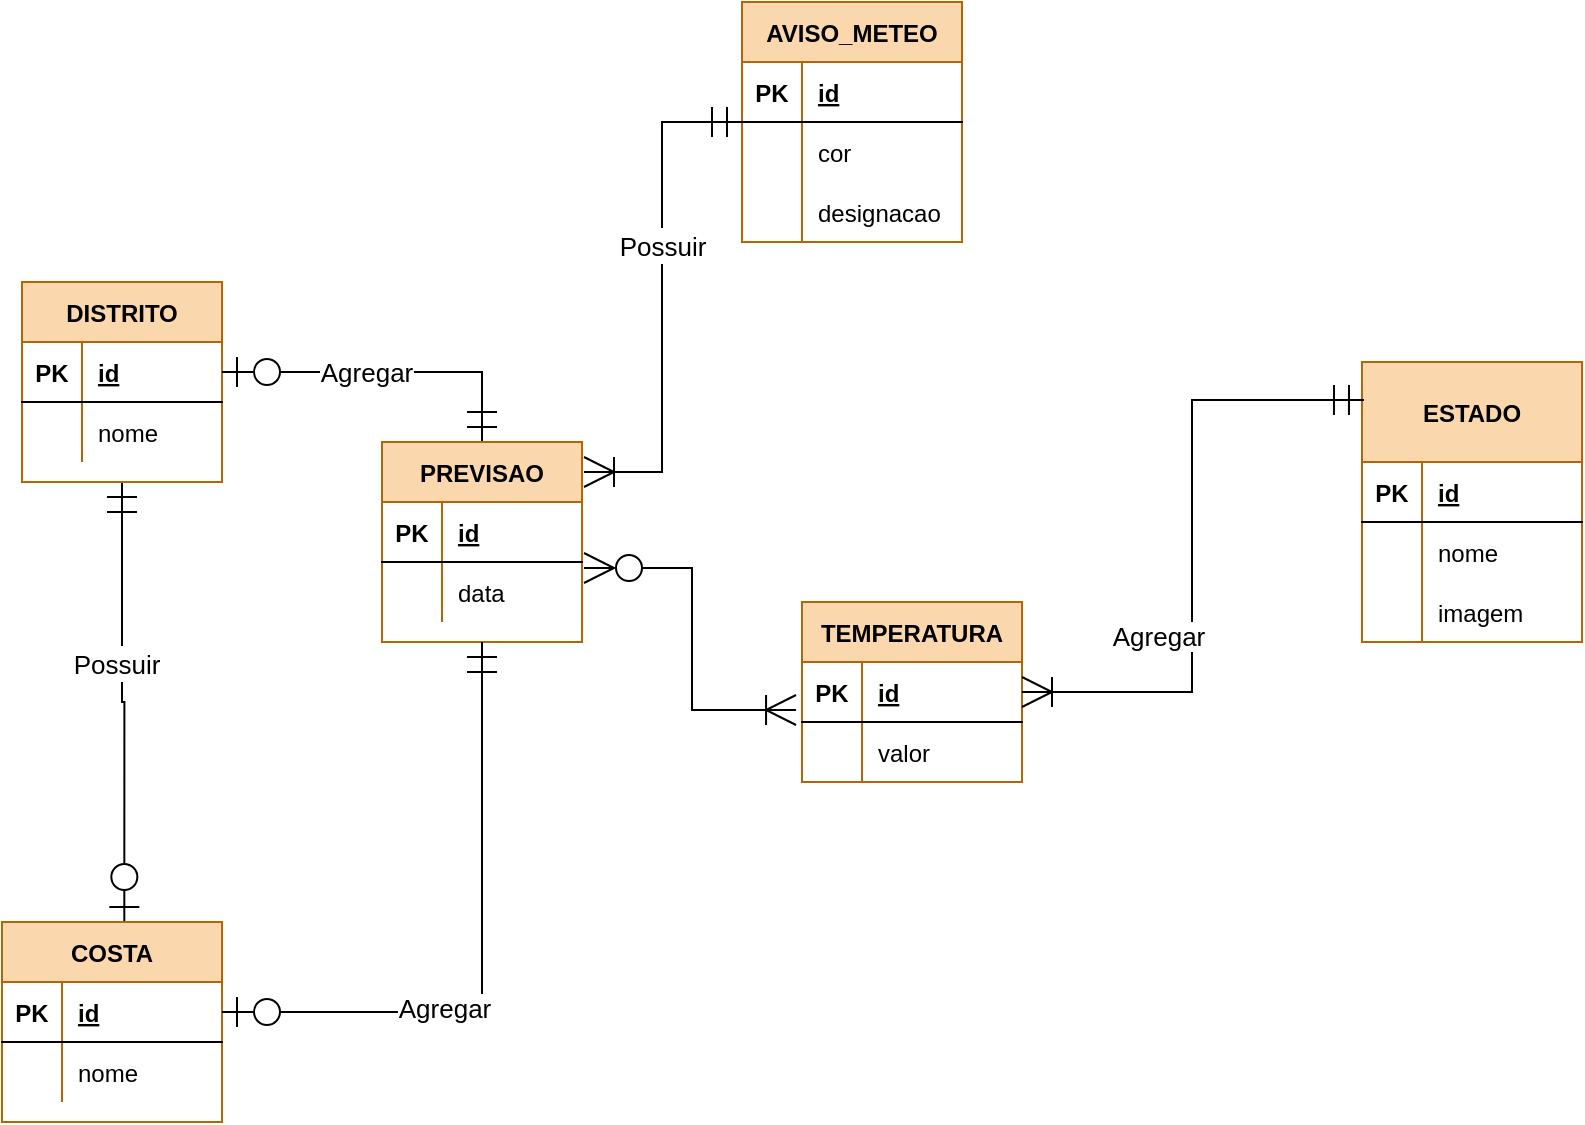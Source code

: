 <mxfile version="15.8.3" type="github">
  <diagram id="R2lEEEUBdFMjLlhIrx00" name="Page-1">
    <mxGraphModel dx="1166" dy="1707" grid="1" gridSize="10" guides="1" tooltips="1" connect="1" arrows="1" fold="1" page="1" pageScale="1" pageWidth="850" pageHeight="1100" math="0" shadow="0" extFonts="Permanent Marker^https://fonts.googleapis.com/css?family=Permanent+Marker">
      <root>
        <mxCell id="0" />
        <mxCell id="1" parent="0" />
        <mxCell id="a93w-s-5yZV4dtKltYFt-41" value="" style="edgeStyle=orthogonalEdgeStyle;rounded=0;orthogonalLoop=1;jettySize=auto;html=1;fontSize=15;startArrow=ERmandOne;startFill=0;endArrow=ERoneToMany;endFill=0;startSize=13;endSize=13;targetPerimeterSpacing=0;strokeWidth=1;entryX=1.01;entryY=0.15;entryDx=0;entryDy=0;entryPerimeter=0;" edge="1" parent="1" source="C-vyLk0tnHw3VtMMgP7b-13" target="a93w-s-5yZV4dtKltYFt-1">
          <mxGeometry relative="1" as="geometry" />
        </mxCell>
        <mxCell id="a93w-s-5yZV4dtKltYFt-43" value="&lt;font style=&quot;font-size: 13px&quot;&gt;Possuir&lt;/font&gt;" style="edgeLabel;html=1;align=center;verticalAlign=middle;resizable=0;points=[];fontSize=15;" vertex="1" connectable="0" parent="a93w-s-5yZV4dtKltYFt-41">
          <mxGeometry x="-0.242" y="3" relative="1" as="geometry">
            <mxPoint x="-3" y="4" as="offset" />
          </mxGeometry>
        </mxCell>
        <mxCell id="C-vyLk0tnHw3VtMMgP7b-13" value="AVISO_METEO" style="shape=table;startSize=30;container=1;collapsible=1;childLayout=tableLayout;fixedRows=1;rowLines=0;fontStyle=1;align=center;resizeLast=1;fillColor=#fad7ac;strokeColor=#b46504;" parent="1" vertex="1">
          <mxGeometry x="630" y="-30" width="110" height="120" as="geometry" />
        </mxCell>
        <mxCell id="C-vyLk0tnHw3VtMMgP7b-14" value="" style="shape=partialRectangle;collapsible=0;dropTarget=0;pointerEvents=0;fillColor=none;points=[[0,0.5],[1,0.5]];portConstraint=eastwest;top=0;left=0;right=0;bottom=1;" parent="C-vyLk0tnHw3VtMMgP7b-13" vertex="1">
          <mxGeometry y="30" width="110" height="30" as="geometry" />
        </mxCell>
        <mxCell id="C-vyLk0tnHw3VtMMgP7b-15" value="PK" style="shape=partialRectangle;overflow=hidden;connectable=0;fillColor=none;top=0;left=0;bottom=0;right=0;fontStyle=1;" parent="C-vyLk0tnHw3VtMMgP7b-14" vertex="1">
          <mxGeometry width="30" height="30" as="geometry">
            <mxRectangle width="30" height="30" as="alternateBounds" />
          </mxGeometry>
        </mxCell>
        <mxCell id="C-vyLk0tnHw3VtMMgP7b-16" value="id" style="shape=partialRectangle;overflow=hidden;connectable=0;fillColor=none;top=0;left=0;bottom=0;right=0;align=left;spacingLeft=6;fontStyle=5;" parent="C-vyLk0tnHw3VtMMgP7b-14" vertex="1">
          <mxGeometry x="30" width="80" height="30" as="geometry">
            <mxRectangle width="80" height="30" as="alternateBounds" />
          </mxGeometry>
        </mxCell>
        <mxCell id="C-vyLk0tnHw3VtMMgP7b-17" value="" style="shape=partialRectangle;collapsible=0;dropTarget=0;pointerEvents=0;fillColor=none;points=[[0,0.5],[1,0.5]];portConstraint=eastwest;top=0;left=0;right=0;bottom=0;" parent="C-vyLk0tnHw3VtMMgP7b-13" vertex="1">
          <mxGeometry y="60" width="110" height="30" as="geometry" />
        </mxCell>
        <mxCell id="C-vyLk0tnHw3VtMMgP7b-18" value="" style="shape=partialRectangle;overflow=hidden;connectable=0;fillColor=none;top=0;left=0;bottom=0;right=0;" parent="C-vyLk0tnHw3VtMMgP7b-17" vertex="1">
          <mxGeometry width="30" height="30" as="geometry">
            <mxRectangle width="30" height="30" as="alternateBounds" />
          </mxGeometry>
        </mxCell>
        <mxCell id="C-vyLk0tnHw3VtMMgP7b-19" value="cor" style="shape=partialRectangle;overflow=hidden;connectable=0;fillColor=none;top=0;left=0;bottom=0;right=0;align=left;spacingLeft=6;" parent="C-vyLk0tnHw3VtMMgP7b-17" vertex="1">
          <mxGeometry x="30" width="80" height="30" as="geometry">
            <mxRectangle width="80" height="30" as="alternateBounds" />
          </mxGeometry>
        </mxCell>
        <mxCell id="a93w-s-5yZV4dtKltYFt-60" style="shape=partialRectangle;collapsible=0;dropTarget=0;pointerEvents=0;fillColor=none;points=[[0,0.5],[1,0.5]];portConstraint=eastwest;top=0;left=0;right=0;bottom=0;" vertex="1" parent="C-vyLk0tnHw3VtMMgP7b-13">
          <mxGeometry y="90" width="110" height="30" as="geometry" />
        </mxCell>
        <mxCell id="a93w-s-5yZV4dtKltYFt-61" style="shape=partialRectangle;overflow=hidden;connectable=0;fillColor=none;top=0;left=0;bottom=0;right=0;" vertex="1" parent="a93w-s-5yZV4dtKltYFt-60">
          <mxGeometry width="30" height="30" as="geometry">
            <mxRectangle width="30" height="30" as="alternateBounds" />
          </mxGeometry>
        </mxCell>
        <mxCell id="a93w-s-5yZV4dtKltYFt-62" value="designacao" style="shape=partialRectangle;overflow=hidden;connectable=0;fillColor=none;top=0;left=0;bottom=0;right=0;align=left;spacingLeft=6;" vertex="1" parent="a93w-s-5yZV4dtKltYFt-60">
          <mxGeometry x="30" width="80" height="30" as="geometry">
            <mxRectangle width="80" height="30" as="alternateBounds" />
          </mxGeometry>
        </mxCell>
        <mxCell id="a93w-s-5yZV4dtKltYFt-39" style="edgeStyle=orthogonalEdgeStyle;rounded=0;orthogonalLoop=1;jettySize=auto;html=1;entryX=0.556;entryY=0;entryDx=0;entryDy=0;entryPerimeter=0;fontSize=15;startArrow=ERmandOne;startFill=0;endArrow=ERzeroToOne;endFill=0;startSize=13;endSize=13;targetPerimeterSpacing=0;strokeWidth=1;" edge="1" parent="1" source="C-vyLk0tnHw3VtMMgP7b-23" target="a93w-s-5yZV4dtKltYFt-9">
          <mxGeometry relative="1" as="geometry" />
        </mxCell>
        <mxCell id="a93w-s-5yZV4dtKltYFt-40" value="&lt;font style=&quot;font-size: 13px&quot;&gt;Possuir&lt;/font&gt;" style="edgeLabel;html=1;align=center;verticalAlign=middle;resizable=0;points=[];fontSize=15;" vertex="1" connectable="0" parent="a93w-s-5yZV4dtKltYFt-39">
          <mxGeometry x="-0.192" y="-3" relative="1" as="geometry">
            <mxPoint as="offset" />
          </mxGeometry>
        </mxCell>
        <mxCell id="C-vyLk0tnHw3VtMMgP7b-23" value="DISTRITO" style="shape=table;startSize=30;container=1;collapsible=1;childLayout=tableLayout;fixedRows=1;rowLines=0;fontStyle=1;align=center;resizeLast=1;fillColor=#fad7ac;strokeColor=#b46504;" parent="1" vertex="1">
          <mxGeometry x="270" y="110" width="100" height="100" as="geometry" />
        </mxCell>
        <mxCell id="C-vyLk0tnHw3VtMMgP7b-24" value="" style="shape=partialRectangle;collapsible=0;dropTarget=0;pointerEvents=0;fillColor=none;points=[[0,0.5],[1,0.5]];portConstraint=eastwest;top=0;left=0;right=0;bottom=1;" parent="C-vyLk0tnHw3VtMMgP7b-23" vertex="1">
          <mxGeometry y="30" width="100" height="30" as="geometry" />
        </mxCell>
        <mxCell id="C-vyLk0tnHw3VtMMgP7b-25" value="PK" style="shape=partialRectangle;overflow=hidden;connectable=0;fillColor=none;top=0;left=0;bottom=0;right=0;fontStyle=1;" parent="C-vyLk0tnHw3VtMMgP7b-24" vertex="1">
          <mxGeometry width="30" height="30" as="geometry">
            <mxRectangle width="30" height="30" as="alternateBounds" />
          </mxGeometry>
        </mxCell>
        <mxCell id="C-vyLk0tnHw3VtMMgP7b-26" value="id" style="shape=partialRectangle;overflow=hidden;connectable=0;fillColor=none;top=0;left=0;bottom=0;right=0;align=left;spacingLeft=6;fontStyle=5;" parent="C-vyLk0tnHw3VtMMgP7b-24" vertex="1">
          <mxGeometry x="30" width="70" height="30" as="geometry">
            <mxRectangle width="70" height="30" as="alternateBounds" />
          </mxGeometry>
        </mxCell>
        <mxCell id="C-vyLk0tnHw3VtMMgP7b-27" value="" style="shape=partialRectangle;collapsible=0;dropTarget=0;pointerEvents=0;fillColor=none;points=[[0,0.5],[1,0.5]];portConstraint=eastwest;top=0;left=0;right=0;bottom=0;" parent="C-vyLk0tnHw3VtMMgP7b-23" vertex="1">
          <mxGeometry y="60" width="100" height="30" as="geometry" />
        </mxCell>
        <mxCell id="C-vyLk0tnHw3VtMMgP7b-28" value="" style="shape=partialRectangle;overflow=hidden;connectable=0;fillColor=none;top=0;left=0;bottom=0;right=0;" parent="C-vyLk0tnHw3VtMMgP7b-27" vertex="1">
          <mxGeometry width="30" height="30" as="geometry">
            <mxRectangle width="30" height="30" as="alternateBounds" />
          </mxGeometry>
        </mxCell>
        <mxCell id="C-vyLk0tnHw3VtMMgP7b-29" value="nome" style="shape=partialRectangle;overflow=hidden;connectable=0;fillColor=none;top=0;left=0;bottom=0;right=0;align=left;spacingLeft=6;" parent="C-vyLk0tnHw3VtMMgP7b-27" vertex="1">
          <mxGeometry x="30" width="70" height="30" as="geometry">
            <mxRectangle width="70" height="30" as="alternateBounds" />
          </mxGeometry>
        </mxCell>
        <mxCell id="a93w-s-5yZV4dtKltYFt-44" style="edgeStyle=orthogonalEdgeStyle;rounded=0;orthogonalLoop=1;jettySize=auto;html=1;fontSize=13;startArrow=ERmandOne;startFill=0;endArrow=ERzeroToOne;endFill=0;startSize=13;endSize=13;targetPerimeterSpacing=0;strokeWidth=1;entryX=1;entryY=0.5;entryDx=0;entryDy=0;" edge="1" parent="1" source="a93w-s-5yZV4dtKltYFt-1" target="C-vyLk0tnHw3VtMMgP7b-24">
          <mxGeometry relative="1" as="geometry">
            <mxPoint x="550" y="220" as="targetPoint" />
          </mxGeometry>
        </mxCell>
        <mxCell id="a93w-s-5yZV4dtKltYFt-45" value="Agregar" style="edgeLabel;html=1;align=center;verticalAlign=middle;resizable=0;points=[];fontSize=13;" vertex="1" connectable="0" parent="a93w-s-5yZV4dtKltYFt-44">
          <mxGeometry x="0.125" relative="1" as="geometry">
            <mxPoint as="offset" />
          </mxGeometry>
        </mxCell>
        <mxCell id="a93w-s-5yZV4dtKltYFt-1" value="PREVISAO" style="shape=table;startSize=30;container=1;collapsible=1;childLayout=tableLayout;fixedRows=1;rowLines=0;fontStyle=1;align=center;resizeLast=1;fillColor=#fad7ac;strokeColor=#b46504;" vertex="1" parent="1">
          <mxGeometry x="450" y="190" width="100" height="100" as="geometry">
            <mxRectangle x="100" y="270" width="90" height="30" as="alternateBounds" />
          </mxGeometry>
        </mxCell>
        <mxCell id="a93w-s-5yZV4dtKltYFt-2" value="" style="shape=partialRectangle;collapsible=0;dropTarget=0;pointerEvents=0;fillColor=none;points=[[0,0.5],[1,0.5]];portConstraint=eastwest;top=0;left=0;right=0;bottom=1;" vertex="1" parent="a93w-s-5yZV4dtKltYFt-1">
          <mxGeometry y="30" width="100" height="30" as="geometry" />
        </mxCell>
        <mxCell id="a93w-s-5yZV4dtKltYFt-3" value="PK" style="shape=partialRectangle;overflow=hidden;connectable=0;fillColor=none;top=0;left=0;bottom=0;right=0;fontStyle=1;" vertex="1" parent="a93w-s-5yZV4dtKltYFt-2">
          <mxGeometry width="30" height="30" as="geometry">
            <mxRectangle width="30" height="30" as="alternateBounds" />
          </mxGeometry>
        </mxCell>
        <mxCell id="a93w-s-5yZV4dtKltYFt-4" value="id" style="shape=partialRectangle;overflow=hidden;connectable=0;fillColor=none;top=0;left=0;bottom=0;right=0;align=left;spacingLeft=6;fontStyle=5;" vertex="1" parent="a93w-s-5yZV4dtKltYFt-2">
          <mxGeometry x="30" width="70" height="30" as="geometry">
            <mxRectangle width="70" height="30" as="alternateBounds" />
          </mxGeometry>
        </mxCell>
        <mxCell id="a93w-s-5yZV4dtKltYFt-5" value="" style="shape=partialRectangle;collapsible=0;dropTarget=0;pointerEvents=0;fillColor=none;points=[[0,0.5],[1,0.5]];portConstraint=eastwest;top=0;left=0;right=0;bottom=0;" vertex="1" parent="a93w-s-5yZV4dtKltYFt-1">
          <mxGeometry y="60" width="100" height="30" as="geometry" />
        </mxCell>
        <mxCell id="a93w-s-5yZV4dtKltYFt-6" value="" style="shape=partialRectangle;overflow=hidden;connectable=0;fillColor=none;top=0;left=0;bottom=0;right=0;" vertex="1" parent="a93w-s-5yZV4dtKltYFt-5">
          <mxGeometry width="30" height="30" as="geometry">
            <mxRectangle width="30" height="30" as="alternateBounds" />
          </mxGeometry>
        </mxCell>
        <mxCell id="a93w-s-5yZV4dtKltYFt-7" value="data" style="shape=partialRectangle;overflow=hidden;connectable=0;fillColor=none;top=0;left=0;bottom=0;right=0;align=left;spacingLeft=6;" vertex="1" parent="a93w-s-5yZV4dtKltYFt-5">
          <mxGeometry x="30" width="70" height="30" as="geometry">
            <mxRectangle width="70" height="30" as="alternateBounds" />
          </mxGeometry>
        </mxCell>
        <mxCell id="a93w-s-5yZV4dtKltYFt-9" value="COSTA" style="shape=table;startSize=30;container=1;collapsible=1;childLayout=tableLayout;fixedRows=1;rowLines=0;fontStyle=1;align=center;resizeLast=1;fillColor=#fad7ac;strokeColor=#b46504;" vertex="1" parent="1">
          <mxGeometry x="260" y="430" width="110" height="100" as="geometry" />
        </mxCell>
        <mxCell id="a93w-s-5yZV4dtKltYFt-10" value="" style="shape=partialRectangle;collapsible=0;dropTarget=0;pointerEvents=0;fillColor=none;points=[[0,0.5],[1,0.5]];portConstraint=eastwest;top=0;left=0;right=0;bottom=1;" vertex="1" parent="a93w-s-5yZV4dtKltYFt-9">
          <mxGeometry y="30" width="110" height="30" as="geometry" />
        </mxCell>
        <mxCell id="a93w-s-5yZV4dtKltYFt-11" value="PK" style="shape=partialRectangle;overflow=hidden;connectable=0;fillColor=none;top=0;left=0;bottom=0;right=0;fontStyle=1;" vertex="1" parent="a93w-s-5yZV4dtKltYFt-10">
          <mxGeometry width="30" height="30" as="geometry">
            <mxRectangle width="30" height="30" as="alternateBounds" />
          </mxGeometry>
        </mxCell>
        <mxCell id="a93w-s-5yZV4dtKltYFt-12" value="id" style="shape=partialRectangle;overflow=hidden;connectable=0;fillColor=none;top=0;left=0;bottom=0;right=0;align=left;spacingLeft=6;fontStyle=5;" vertex="1" parent="a93w-s-5yZV4dtKltYFt-10">
          <mxGeometry x="30" width="80" height="30" as="geometry">
            <mxRectangle width="80" height="30" as="alternateBounds" />
          </mxGeometry>
        </mxCell>
        <mxCell id="a93w-s-5yZV4dtKltYFt-13" value="" style="shape=partialRectangle;collapsible=0;dropTarget=0;pointerEvents=0;fillColor=none;points=[[0,0.5],[1,0.5]];portConstraint=eastwest;top=0;left=0;right=0;bottom=0;" vertex="1" parent="a93w-s-5yZV4dtKltYFt-9">
          <mxGeometry y="60" width="110" height="30" as="geometry" />
        </mxCell>
        <mxCell id="a93w-s-5yZV4dtKltYFt-14" value="" style="shape=partialRectangle;overflow=hidden;connectable=0;fillColor=none;top=0;left=0;bottom=0;right=0;" vertex="1" parent="a93w-s-5yZV4dtKltYFt-13">
          <mxGeometry width="30" height="30" as="geometry">
            <mxRectangle width="30" height="30" as="alternateBounds" />
          </mxGeometry>
        </mxCell>
        <mxCell id="a93w-s-5yZV4dtKltYFt-15" value="nome" style="shape=partialRectangle;overflow=hidden;connectable=0;fillColor=none;top=0;left=0;bottom=0;right=0;align=left;spacingLeft=6;" vertex="1" parent="a93w-s-5yZV4dtKltYFt-13">
          <mxGeometry x="30" width="80" height="30" as="geometry">
            <mxRectangle width="80" height="30" as="alternateBounds" />
          </mxGeometry>
        </mxCell>
        <mxCell id="a93w-s-5yZV4dtKltYFt-46" style="edgeStyle=orthogonalEdgeStyle;rounded=0;orthogonalLoop=1;jettySize=auto;html=1;entryX=0.5;entryY=1;entryDx=0;entryDy=0;fontSize=13;startArrow=ERzeroToOne;startFill=0;endArrow=ERmandOne;endFill=0;startSize=13;endSize=13;targetPerimeterSpacing=0;strokeWidth=1;" edge="1" parent="1" source="a93w-s-5yZV4dtKltYFt-10" target="a93w-s-5yZV4dtKltYFt-1">
          <mxGeometry relative="1" as="geometry" />
        </mxCell>
        <mxCell id="a93w-s-5yZV4dtKltYFt-47" value="Agregar" style="edgeLabel;html=1;align=center;verticalAlign=middle;resizable=0;points=[];fontSize=13;" vertex="1" connectable="0" parent="a93w-s-5yZV4dtKltYFt-46">
          <mxGeometry x="-0.3" y="2" relative="1" as="geometry">
            <mxPoint as="offset" />
          </mxGeometry>
        </mxCell>
        <mxCell id="a93w-s-5yZV4dtKltYFt-78" value="TEMPERATURA" style="shape=table;startSize=30;container=1;collapsible=1;childLayout=tableLayout;fixedRows=1;rowLines=0;fontStyle=1;align=center;resizeLast=1;fillColor=#fad7ac;strokeColor=#b46504;" vertex="1" parent="1">
          <mxGeometry x="660" y="270" width="110" height="90" as="geometry" />
        </mxCell>
        <mxCell id="a93w-s-5yZV4dtKltYFt-79" value="" style="shape=partialRectangle;collapsible=0;dropTarget=0;pointerEvents=0;fillColor=none;points=[[0,0.5],[1,0.5]];portConstraint=eastwest;top=0;left=0;right=0;bottom=1;" vertex="1" parent="a93w-s-5yZV4dtKltYFt-78">
          <mxGeometry y="30" width="110" height="30" as="geometry" />
        </mxCell>
        <mxCell id="a93w-s-5yZV4dtKltYFt-80" value="PK" style="shape=partialRectangle;overflow=hidden;connectable=0;fillColor=none;top=0;left=0;bottom=0;right=0;fontStyle=1;" vertex="1" parent="a93w-s-5yZV4dtKltYFt-79">
          <mxGeometry width="30" height="30" as="geometry">
            <mxRectangle width="30" height="30" as="alternateBounds" />
          </mxGeometry>
        </mxCell>
        <mxCell id="a93w-s-5yZV4dtKltYFt-81" value="id" style="shape=partialRectangle;overflow=hidden;connectable=0;fillColor=none;top=0;left=0;bottom=0;right=0;align=left;spacingLeft=6;fontStyle=5;" vertex="1" parent="a93w-s-5yZV4dtKltYFt-79">
          <mxGeometry x="30" width="80" height="30" as="geometry">
            <mxRectangle width="80" height="30" as="alternateBounds" />
          </mxGeometry>
        </mxCell>
        <mxCell id="a93w-s-5yZV4dtKltYFt-82" value="" style="shape=partialRectangle;collapsible=0;dropTarget=0;pointerEvents=0;fillColor=none;points=[[0,0.5],[1,0.5]];portConstraint=eastwest;top=0;left=0;right=0;bottom=0;" vertex="1" parent="a93w-s-5yZV4dtKltYFt-78">
          <mxGeometry y="60" width="110" height="30" as="geometry" />
        </mxCell>
        <mxCell id="a93w-s-5yZV4dtKltYFt-83" value="" style="shape=partialRectangle;overflow=hidden;connectable=0;fillColor=none;top=0;left=0;bottom=0;right=0;" vertex="1" parent="a93w-s-5yZV4dtKltYFt-82">
          <mxGeometry width="30" height="30" as="geometry">
            <mxRectangle width="30" height="30" as="alternateBounds" />
          </mxGeometry>
        </mxCell>
        <mxCell id="a93w-s-5yZV4dtKltYFt-84" value="valor" style="shape=partialRectangle;overflow=hidden;connectable=0;fillColor=none;top=0;left=0;bottom=0;right=0;align=left;spacingLeft=6;resizeWidth=1;resizeHeight=1;" vertex="1" parent="a93w-s-5yZV4dtKltYFt-82">
          <mxGeometry x="30" width="80" height="30" as="geometry">
            <mxRectangle width="80" height="30" as="alternateBounds" />
          </mxGeometry>
        </mxCell>
        <mxCell id="a93w-s-5yZV4dtKltYFt-85" value="ESTADO" style="shape=table;startSize=50;container=1;collapsible=1;childLayout=tableLayout;fixedRows=1;rowLines=0;fontStyle=1;align=center;resizeLast=1;fillColor=#fad7ac;strokeColor=#b46504;" vertex="1" parent="1">
          <mxGeometry x="940" y="150" width="110" height="140" as="geometry" />
        </mxCell>
        <mxCell id="a93w-s-5yZV4dtKltYFt-86" value="" style="shape=partialRectangle;collapsible=0;dropTarget=0;pointerEvents=0;fillColor=none;points=[[0,0.5],[1,0.5]];portConstraint=eastwest;top=0;left=0;right=0;bottom=1;" vertex="1" parent="a93w-s-5yZV4dtKltYFt-85">
          <mxGeometry y="50" width="110" height="30" as="geometry" />
        </mxCell>
        <mxCell id="a93w-s-5yZV4dtKltYFt-87" value="PK" style="shape=partialRectangle;overflow=hidden;connectable=0;fillColor=none;top=0;left=0;bottom=0;right=0;fontStyle=1;" vertex="1" parent="a93w-s-5yZV4dtKltYFt-86">
          <mxGeometry width="30" height="30" as="geometry">
            <mxRectangle width="30" height="30" as="alternateBounds" />
          </mxGeometry>
        </mxCell>
        <mxCell id="a93w-s-5yZV4dtKltYFt-88" value="id" style="shape=partialRectangle;overflow=hidden;connectable=0;fillColor=none;top=0;left=0;bottom=0;right=0;align=left;spacingLeft=6;fontStyle=5;" vertex="1" parent="a93w-s-5yZV4dtKltYFt-86">
          <mxGeometry x="30" width="80" height="30" as="geometry">
            <mxRectangle width="80" height="30" as="alternateBounds" />
          </mxGeometry>
        </mxCell>
        <mxCell id="a93w-s-5yZV4dtKltYFt-89" value="" style="shape=partialRectangle;collapsible=0;dropTarget=0;pointerEvents=0;fillColor=none;points=[[0,0.5],[1,0.5]];portConstraint=eastwest;top=0;left=0;right=0;bottom=0;" vertex="1" parent="a93w-s-5yZV4dtKltYFt-85">
          <mxGeometry y="80" width="110" height="30" as="geometry" />
        </mxCell>
        <mxCell id="a93w-s-5yZV4dtKltYFt-90" value="" style="shape=partialRectangle;overflow=hidden;connectable=0;fillColor=none;top=0;left=0;bottom=0;right=0;" vertex="1" parent="a93w-s-5yZV4dtKltYFt-89">
          <mxGeometry width="30" height="30" as="geometry">
            <mxRectangle width="30" height="30" as="alternateBounds" />
          </mxGeometry>
        </mxCell>
        <mxCell id="a93w-s-5yZV4dtKltYFt-91" value="nome" style="shape=partialRectangle;overflow=hidden;connectable=0;fillColor=none;top=0;left=0;bottom=0;right=0;align=left;spacingLeft=6;resizeWidth=1;resizeHeight=1;" vertex="1" parent="a93w-s-5yZV4dtKltYFt-89">
          <mxGeometry x="30" width="80" height="30" as="geometry">
            <mxRectangle width="80" height="30" as="alternateBounds" />
          </mxGeometry>
        </mxCell>
        <mxCell id="a93w-s-5yZV4dtKltYFt-92" style="shape=partialRectangle;collapsible=0;dropTarget=0;pointerEvents=0;fillColor=none;points=[[0,0.5],[1,0.5]];portConstraint=eastwest;top=0;left=0;right=0;bottom=0;" vertex="1" parent="a93w-s-5yZV4dtKltYFt-85">
          <mxGeometry y="110" width="110" height="30" as="geometry" />
        </mxCell>
        <mxCell id="a93w-s-5yZV4dtKltYFt-93" style="shape=partialRectangle;overflow=hidden;connectable=0;fillColor=none;top=0;left=0;bottom=0;right=0;" vertex="1" parent="a93w-s-5yZV4dtKltYFt-92">
          <mxGeometry width="30" height="30" as="geometry">
            <mxRectangle width="30" height="30" as="alternateBounds" />
          </mxGeometry>
        </mxCell>
        <mxCell id="a93w-s-5yZV4dtKltYFt-94" value="imagem" style="shape=partialRectangle;overflow=hidden;connectable=0;fillColor=none;top=0;left=0;bottom=0;right=0;align=left;spacingLeft=6;" vertex="1" parent="a93w-s-5yZV4dtKltYFt-92">
          <mxGeometry x="30" width="80" height="30" as="geometry">
            <mxRectangle width="80" height="30" as="alternateBounds" />
          </mxGeometry>
        </mxCell>
        <mxCell id="a93w-s-5yZV4dtKltYFt-95" style="edgeStyle=orthogonalEdgeStyle;rounded=0;orthogonalLoop=1;jettySize=auto;html=1;fontSize=13;startArrow=ERmandOne;startFill=0;endArrow=ERoneToMany;endFill=0;startSize=13;endSize=13;targetPerimeterSpacing=0;strokeWidth=1;entryX=1;entryY=0.5;entryDx=0;entryDy=0;exitX=0.009;exitY=0.136;exitDx=0;exitDy=0;exitPerimeter=0;" edge="1" parent="1" source="a93w-s-5yZV4dtKltYFt-85" target="a93w-s-5yZV4dtKltYFt-79">
          <mxGeometry relative="1" as="geometry">
            <mxPoint x="20.02" y="349.01" as="sourcePoint" />
            <mxPoint x="20.01" y="240" as="targetPoint" />
            <Array as="points" />
          </mxGeometry>
        </mxCell>
        <mxCell id="a93w-s-5yZV4dtKltYFt-96" value="Agregar" style="edgeLabel;html=1;align=center;verticalAlign=middle;resizable=0;points=[];fontSize=13;" vertex="1" connectable="0" parent="a93w-s-5yZV4dtKltYFt-95">
          <mxGeometry x="0.284" relative="1" as="geometry">
            <mxPoint x="-17" as="offset" />
          </mxGeometry>
        </mxCell>
        <mxCell id="a93w-s-5yZV4dtKltYFt-109" style="edgeStyle=orthogonalEdgeStyle;rounded=0;orthogonalLoop=1;jettySize=auto;html=1;entryX=-0.027;entryY=0.8;entryDx=0;entryDy=0;entryPerimeter=0;fontSize=13;startArrow=ERzeroToMany;startFill=0;endArrow=ERoneToMany;endFill=0;startSize=13;endSize=13;targetPerimeterSpacing=0;strokeWidth=1;exitX=1.01;exitY=0.1;exitDx=0;exitDy=0;exitPerimeter=0;" edge="1" parent="1" source="a93w-s-5yZV4dtKltYFt-5" target="a93w-s-5yZV4dtKltYFt-79">
          <mxGeometry relative="1" as="geometry" />
        </mxCell>
      </root>
    </mxGraphModel>
  </diagram>
</mxfile>
